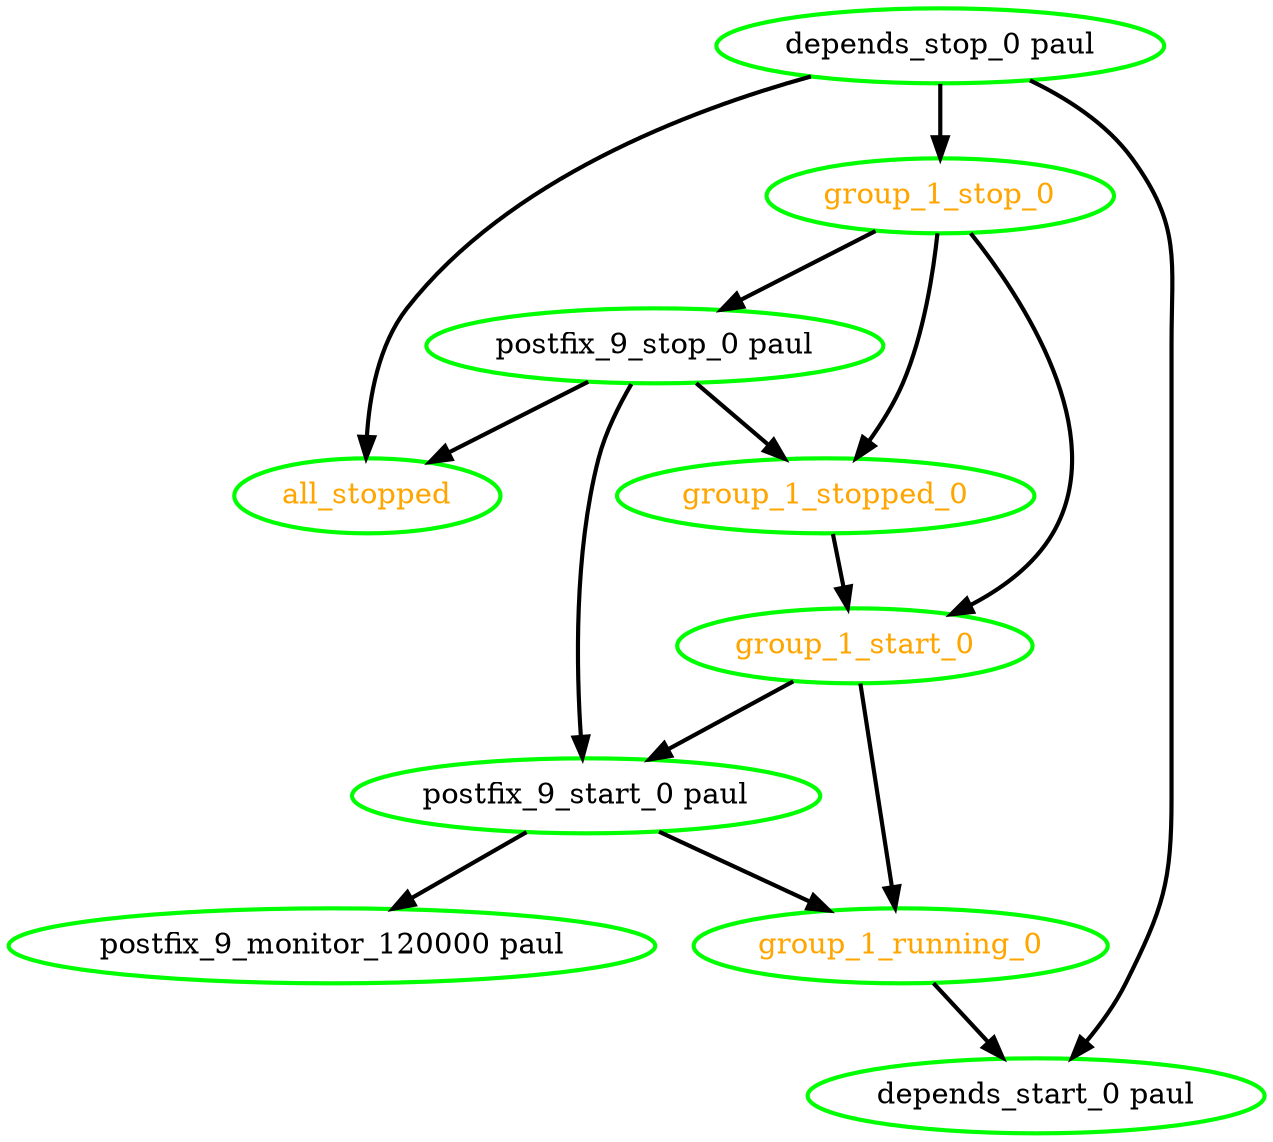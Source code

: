 digraph "g" {
"all_stopped" [ style=bold color="green" fontcolor="orange"  ]
"depends_start_0 paul" [ style=bold color="green" fontcolor="black"  ]
"depends_stop_0 paul" -> "all_stopped" [ style = bold]
"depends_stop_0 paul" -> "depends_start_0 paul" [ style = bold]
"depends_stop_0 paul" -> "group_1_stop_0" [ style = bold]
"depends_stop_0 paul" [ style=bold color="green" fontcolor="black"  ]
"group_1_running_0" -> "depends_start_0 paul" [ style = bold]
"group_1_running_0" [ style=bold color="green" fontcolor="orange"  ]
"group_1_start_0" -> "group_1_running_0" [ style = bold]
"group_1_start_0" -> "postfix_9_start_0 paul" [ style = bold]
"group_1_start_0" [ style=bold color="green" fontcolor="orange"  ]
"group_1_stop_0" -> "group_1_start_0" [ style = bold]
"group_1_stop_0" -> "group_1_stopped_0" [ style = bold]
"group_1_stop_0" -> "postfix_9_stop_0 paul" [ style = bold]
"group_1_stop_0" [ style=bold color="green" fontcolor="orange"  ]
"group_1_stopped_0" -> "group_1_start_0" [ style = bold]
"group_1_stopped_0" [ style=bold color="green" fontcolor="orange"  ]
"postfix_9_monitor_120000 paul" [ style=bold color="green" fontcolor="black"  ]
"postfix_9_start_0 paul" -> "group_1_running_0" [ style = bold]
"postfix_9_start_0 paul" -> "postfix_9_monitor_120000 paul" [ style = bold]
"postfix_9_start_0 paul" [ style=bold color="green" fontcolor="black"  ]
"postfix_9_stop_0 paul" -> "all_stopped" [ style = bold]
"postfix_9_stop_0 paul" -> "group_1_stopped_0" [ style = bold]
"postfix_9_stop_0 paul" -> "postfix_9_start_0 paul" [ style = bold]
"postfix_9_stop_0 paul" [ style=bold color="green" fontcolor="black"  ]
}
